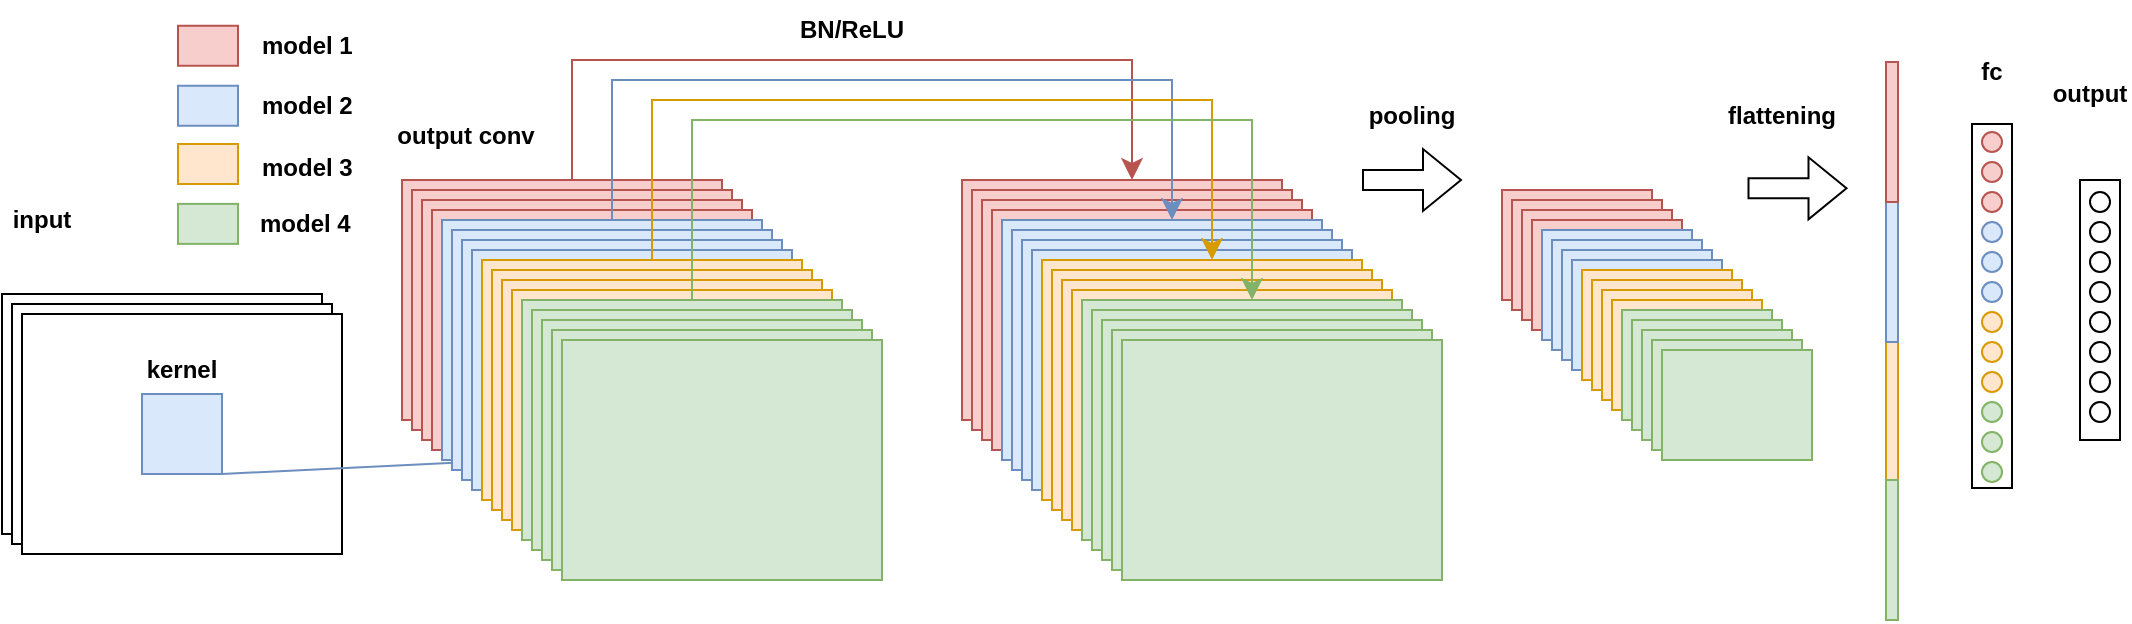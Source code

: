 <mxfile version="21.7.4" type="device">
  <diagram id="QJjx0-fPxzvcmYibJWj1" name="Page-1">
    <mxGraphModel dx="2336" dy="832" grid="1" gridSize="10" guides="1" tooltips="1" connect="1" arrows="1" fold="1" page="1" pageScale="1" pageWidth="827" pageHeight="583" math="0" shadow="0">
      <root>
        <mxCell id="0" />
        <mxCell id="1" parent="0" />
        <mxCell id="W2sZAfdM7DxVgBCfhYmm-91" value="" style="rounded=0;whiteSpace=wrap;html=1;" vertex="1" parent="1">
          <mxGeometry x="426" y="204" width="20" height="182" as="geometry" />
        </mxCell>
        <mxCell id="W2sZAfdM7DxVgBCfhYmm-24" value="" style="verticalLabelPosition=bottom;verticalAlign=top;html=1;shape=mxgraph.basic.layered_rect;dx=10;outlineConnect=0;whiteSpace=wrap;direction=west;" vertex="1" parent="1">
          <mxGeometry x="-559" y="289" width="170" height="130" as="geometry" />
        </mxCell>
        <mxCell id="W2sZAfdM7DxVgBCfhYmm-19" value="" style="rounded=0;whiteSpace=wrap;html=1;" vertex="1" parent="1">
          <mxGeometry x="-236.25" y="339" width="14.5" height="15" as="geometry" />
        </mxCell>
        <mxCell id="W2sZAfdM7DxVgBCfhYmm-12" value="" style="rounded=0;whiteSpace=wrap;html=1;" vertex="1" parent="1">
          <mxGeometry x="-220" y="314" width="20" height="20" as="geometry" />
        </mxCell>
        <mxCell id="4f-DMQIj-ya-iA7LCkDa-31" value="&lt;b&gt;input&lt;/b&gt;" style="text;html=1;strokeColor=none;fillColor=none;align=center;verticalAlign=middle;whiteSpace=wrap;rounded=0;" parent="1" vertex="1">
          <mxGeometry x="-559" y="237" width="40" height="30" as="geometry" />
        </mxCell>
        <mxCell id="4f-DMQIj-ya-iA7LCkDa-50" value="model 1" style="text;html=1;strokeColor=none;fillColor=none;align=left;verticalAlign=middle;whiteSpace=wrap;rounded=0;fontStyle=1" parent="1" vertex="1">
          <mxGeometry x="-431" y="153" width="56" height="23.88" as="geometry" />
        </mxCell>
        <mxCell id="4f-DMQIj-ya-iA7LCkDa-51" value="model 2" style="text;html=1;strokeColor=none;fillColor=none;align=left;verticalAlign=middle;whiteSpace=wrap;rounded=0;fontStyle=1" parent="1" vertex="1">
          <mxGeometry x="-431" y="183" width="56" height="23.88" as="geometry" />
        </mxCell>
        <mxCell id="4f-DMQIj-ya-iA7LCkDa-52" value="model 3" style="text;html=1;strokeColor=none;fillColor=none;align=left;verticalAlign=middle;whiteSpace=wrap;rounded=0;fontStyle=1" parent="1" vertex="1">
          <mxGeometry x="-431" y="214.06" width="56" height="23.88" as="geometry" />
        </mxCell>
        <mxCell id="4f-DMQIj-ya-iA7LCkDa-53" value="model 4" style="text;html=1;strokeColor=none;fillColor=none;align=left;verticalAlign=middle;whiteSpace=wrap;rounded=0;fontStyle=1" parent="1" vertex="1">
          <mxGeometry x="-432" y="242.06" width="57" height="23.88" as="geometry" />
        </mxCell>
        <mxCell id="W2sZAfdM7DxVgBCfhYmm-6" value="" style="verticalLabelPosition=bottom;verticalAlign=top;html=1;shape=mxgraph.basic.layered_rect;dx=10;outlineConnect=0;whiteSpace=wrap;direction=west;fillColor=#f8cecc;strokeColor=#b85450;" vertex="1" parent="1">
          <mxGeometry x="-359" y="232" width="170" height="130" as="geometry" />
        </mxCell>
        <mxCell id="W2sZAfdM7DxVgBCfhYmm-13" value="" style="rounded=0;whiteSpace=wrap;html=1;fillColor=#dae8fc;strokeColor=#6c8ebf;" vertex="1" parent="1">
          <mxGeometry x="-489" y="339" width="40" height="40" as="geometry" />
        </mxCell>
        <mxCell id="W2sZAfdM7DxVgBCfhYmm-23" value="" style="endArrow=none;html=1;rounded=0;exitX=1;exitY=1;exitDx=0;exitDy=0;fillColor=#dae8fc;strokeColor=#6c8ebf;" edge="1" parent="1" source="W2sZAfdM7DxVgBCfhYmm-13" target="W2sZAfdM7DxVgBCfhYmm-33">
          <mxGeometry width="50" height="50" relative="1" as="geometry">
            <mxPoint x="-234.25" y="467" as="sourcePoint" />
            <mxPoint x="-309" y="474" as="targetPoint" />
          </mxGeometry>
        </mxCell>
        <mxCell id="W2sZAfdM7DxVgBCfhYmm-25" value="&lt;b&gt;kernel&lt;/b&gt;" style="text;html=1;strokeColor=none;fillColor=none;align=center;verticalAlign=middle;whiteSpace=wrap;rounded=0;" vertex="1" parent="1">
          <mxGeometry x="-489" y="312" width="40" height="30" as="geometry" />
        </mxCell>
        <mxCell id="W2sZAfdM7DxVgBCfhYmm-27" value="" style="verticalLabelPosition=bottom;verticalAlign=top;html=1;shape=mxgraph.basic.layered_rect;dx=10;outlineConnect=0;whiteSpace=wrap;direction=west;fillColor=#f8cecc;strokeColor=#b85450;" vertex="1" parent="1">
          <mxGeometry x="-349" y="242" width="170" height="130" as="geometry" />
        </mxCell>
        <mxCell id="W2sZAfdM7DxVgBCfhYmm-28" value="" style="verticalLabelPosition=bottom;verticalAlign=top;html=1;shape=mxgraph.basic.layered_rect;dx=10;outlineConnect=0;whiteSpace=wrap;direction=west;fillColor=#dae8fc;strokeColor=#6c8ebf;" vertex="1" parent="1">
          <mxGeometry x="-339" y="252" width="170" height="130" as="geometry" />
        </mxCell>
        <mxCell id="W2sZAfdM7DxVgBCfhYmm-29" value="" style="verticalLabelPosition=bottom;verticalAlign=top;html=1;shape=mxgraph.basic.layered_rect;dx=10;outlineConnect=0;whiteSpace=wrap;direction=west;fillColor=#dae8fc;strokeColor=#6c8ebf;" vertex="1" parent="1">
          <mxGeometry x="-329" y="262" width="170" height="130" as="geometry" />
        </mxCell>
        <mxCell id="W2sZAfdM7DxVgBCfhYmm-30" value="" style="verticalLabelPosition=bottom;verticalAlign=top;html=1;shape=mxgraph.basic.layered_rect;dx=10;outlineConnect=0;whiteSpace=wrap;direction=west;fillColor=#ffe6cc;strokeColor=#d79b00;" vertex="1" parent="1">
          <mxGeometry x="-319" y="272" width="170" height="130" as="geometry" />
        </mxCell>
        <mxCell id="W2sZAfdM7DxVgBCfhYmm-31" value="" style="verticalLabelPosition=bottom;verticalAlign=top;html=1;shape=mxgraph.basic.layered_rect;dx=10;outlineConnect=0;whiteSpace=wrap;direction=west;fillColor=#ffe6cc;strokeColor=#d79b00;" vertex="1" parent="1">
          <mxGeometry x="-309" y="282" width="170" height="130" as="geometry" />
        </mxCell>
        <mxCell id="W2sZAfdM7DxVgBCfhYmm-32" value="" style="verticalLabelPosition=bottom;verticalAlign=top;html=1;shape=mxgraph.basic.layered_rect;dx=10;outlineConnect=0;whiteSpace=wrap;direction=west;fillColor=#d5e8d4;strokeColor=#82b366;" vertex="1" parent="1">
          <mxGeometry x="-299" y="292" width="170" height="130" as="geometry" />
        </mxCell>
        <mxCell id="W2sZAfdM7DxVgBCfhYmm-33" value="" style="verticalLabelPosition=bottom;verticalAlign=top;html=1;shape=mxgraph.basic.layered_rect;dx=10;outlineConnect=0;whiteSpace=wrap;direction=west;fillColor=#d5e8d4;strokeColor=#82b366;" vertex="1" parent="1">
          <mxGeometry x="-289" y="302" width="170" height="130" as="geometry" />
        </mxCell>
        <mxCell id="W2sZAfdM7DxVgBCfhYmm-36" value="&lt;b&gt;output conv&lt;/b&gt;" style="text;html=1;strokeColor=none;fillColor=none;align=center;verticalAlign=middle;whiteSpace=wrap;rounded=0;" vertex="1" parent="1">
          <mxGeometry x="-372" y="195" width="90" height="30" as="geometry" />
        </mxCell>
        <mxCell id="W2sZAfdM7DxVgBCfhYmm-38" value="" style="rounded=0;whiteSpace=wrap;html=1;" vertex="1" parent="1">
          <mxGeometry x="43.75" y="339" width="14.5" height="15" as="geometry" />
        </mxCell>
        <mxCell id="W2sZAfdM7DxVgBCfhYmm-39" value="" style="rounded=0;whiteSpace=wrap;html=1;" vertex="1" parent="1">
          <mxGeometry x="60" y="314" width="20" height="20" as="geometry" />
        </mxCell>
        <mxCell id="W2sZAfdM7DxVgBCfhYmm-40" value="" style="verticalLabelPosition=bottom;verticalAlign=top;html=1;shape=mxgraph.basic.layered_rect;dx=10;outlineConnect=0;whiteSpace=wrap;direction=west;fillColor=#f8cecc;strokeColor=#b85450;" vertex="1" parent="1">
          <mxGeometry x="-79" y="232" width="170" height="130" as="geometry" />
        </mxCell>
        <mxCell id="W2sZAfdM7DxVgBCfhYmm-41" value="" style="verticalLabelPosition=bottom;verticalAlign=top;html=1;shape=mxgraph.basic.layered_rect;dx=10;outlineConnect=0;whiteSpace=wrap;direction=west;fillColor=#f8cecc;strokeColor=#b85450;" vertex="1" parent="1">
          <mxGeometry x="-69" y="242" width="170" height="130" as="geometry" />
        </mxCell>
        <mxCell id="W2sZAfdM7DxVgBCfhYmm-42" value="" style="verticalLabelPosition=bottom;verticalAlign=top;html=1;shape=mxgraph.basic.layered_rect;dx=10;outlineConnect=0;whiteSpace=wrap;direction=west;fillColor=#dae8fc;strokeColor=#6c8ebf;" vertex="1" parent="1">
          <mxGeometry x="-59" y="252" width="170" height="130" as="geometry" />
        </mxCell>
        <mxCell id="W2sZAfdM7DxVgBCfhYmm-43" value="" style="verticalLabelPosition=bottom;verticalAlign=top;html=1;shape=mxgraph.basic.layered_rect;dx=10;outlineConnect=0;whiteSpace=wrap;direction=west;fillColor=#dae8fc;strokeColor=#6c8ebf;" vertex="1" parent="1">
          <mxGeometry x="-49" y="262" width="170" height="130" as="geometry" />
        </mxCell>
        <mxCell id="W2sZAfdM7DxVgBCfhYmm-44" value="" style="verticalLabelPosition=bottom;verticalAlign=top;html=1;shape=mxgraph.basic.layered_rect;dx=10;outlineConnect=0;whiteSpace=wrap;direction=west;fillColor=#ffe6cc;strokeColor=#d79b00;" vertex="1" parent="1">
          <mxGeometry x="-39" y="272" width="170" height="130" as="geometry" />
        </mxCell>
        <mxCell id="W2sZAfdM7DxVgBCfhYmm-45" value="" style="verticalLabelPosition=bottom;verticalAlign=top;html=1;shape=mxgraph.basic.layered_rect;dx=10;outlineConnect=0;whiteSpace=wrap;direction=west;fillColor=#ffe6cc;strokeColor=#d79b00;" vertex="1" parent="1">
          <mxGeometry x="-29" y="282" width="170" height="130" as="geometry" />
        </mxCell>
        <mxCell id="W2sZAfdM7DxVgBCfhYmm-46" value="" style="verticalLabelPosition=bottom;verticalAlign=top;html=1;shape=mxgraph.basic.layered_rect;dx=10;outlineConnect=0;whiteSpace=wrap;direction=west;fillColor=#d5e8d4;strokeColor=#82b366;" vertex="1" parent="1">
          <mxGeometry x="-19" y="292" width="170" height="130" as="geometry" />
        </mxCell>
        <mxCell id="W2sZAfdM7DxVgBCfhYmm-47" value="" style="verticalLabelPosition=bottom;verticalAlign=top;html=1;shape=mxgraph.basic.layered_rect;dx=10;outlineConnect=0;whiteSpace=wrap;direction=west;fillColor=#d5e8d4;strokeColor=#82b366;" vertex="1" parent="1">
          <mxGeometry x="-9" y="302" width="170" height="130" as="geometry" />
        </mxCell>
        <mxCell id="W2sZAfdM7DxVgBCfhYmm-52" value="" style="edgeStyle=elbowEdgeStyle;elbow=horizontal;endArrow=classic;html=1;curved=0;rounded=0;endSize=8;startSize=8;fillColor=#f8cecc;strokeColor=#b85450;" edge="1" parent="1" source="W2sZAfdM7DxVgBCfhYmm-6" target="W2sZAfdM7DxVgBCfhYmm-40">
          <mxGeometry width="50" height="50" relative="1" as="geometry">
            <mxPoint x="-59" y="282" as="sourcePoint" />
            <mxPoint x="-9" y="232" as="targetPoint" />
            <Array as="points">
              <mxPoint x="-119" y="172" />
            </Array>
          </mxGeometry>
        </mxCell>
        <mxCell id="W2sZAfdM7DxVgBCfhYmm-53" value="" style="edgeStyle=elbowEdgeStyle;elbow=horizontal;endArrow=classic;html=1;curved=0;rounded=0;endSize=8;startSize=8;fillColor=#dae8fc;strokeColor=#6c8ebf;" edge="1" parent="1" source="W2sZAfdM7DxVgBCfhYmm-28" target="W2sZAfdM7DxVgBCfhYmm-42">
          <mxGeometry width="50" height="50" relative="1" as="geometry">
            <mxPoint x="-264" y="242" as="sourcePoint" />
            <mxPoint x="16" y="242" as="targetPoint" />
            <Array as="points">
              <mxPoint x="-109" y="182" />
            </Array>
          </mxGeometry>
        </mxCell>
        <mxCell id="W2sZAfdM7DxVgBCfhYmm-54" value="" style="edgeStyle=elbowEdgeStyle;elbow=horizontal;endArrow=classic;html=1;curved=0;rounded=0;endSize=8;startSize=8;fillColor=#ffe6cc;strokeColor=#d79b00;" edge="1" parent="1" source="W2sZAfdM7DxVgBCfhYmm-30" target="W2sZAfdM7DxVgBCfhYmm-44">
          <mxGeometry width="50" height="50" relative="1" as="geometry">
            <mxPoint x="-244" y="262" as="sourcePoint" />
            <mxPoint x="36" y="262" as="targetPoint" />
            <Array as="points">
              <mxPoint x="-99" y="192" />
            </Array>
          </mxGeometry>
        </mxCell>
        <mxCell id="W2sZAfdM7DxVgBCfhYmm-55" value="" style="edgeStyle=elbowEdgeStyle;elbow=horizontal;endArrow=classic;html=1;curved=0;rounded=0;endSize=8;startSize=8;fillColor=#d5e8d4;strokeColor=#82b366;" edge="1" parent="1" source="W2sZAfdM7DxVgBCfhYmm-32" target="W2sZAfdM7DxVgBCfhYmm-46">
          <mxGeometry width="50" height="50" relative="1" as="geometry">
            <mxPoint x="-224" y="282" as="sourcePoint" />
            <mxPoint x="56" y="282" as="targetPoint" />
            <Array as="points">
              <mxPoint x="-89" y="202" />
            </Array>
          </mxGeometry>
        </mxCell>
        <mxCell id="W2sZAfdM7DxVgBCfhYmm-56" value="&lt;b&gt;BN/ReLU&lt;/b&gt;" style="text;html=1;strokeColor=none;fillColor=none;align=center;verticalAlign=middle;whiteSpace=wrap;rounded=0;" vertex="1" parent="1">
          <mxGeometry x="-179" y="142.06" width="90" height="30" as="geometry" />
        </mxCell>
        <mxCell id="W2sZAfdM7DxVgBCfhYmm-57" value="" style="rounded=0;whiteSpace=wrap;html=1;" vertex="1" parent="1">
          <mxGeometry x="313.75" y="344" width="14.5" height="15" as="geometry" />
        </mxCell>
        <mxCell id="W2sZAfdM7DxVgBCfhYmm-59" value="" style="verticalLabelPosition=bottom;verticalAlign=top;html=1;shape=mxgraph.basic.layered_rect;dx=10;outlineConnect=0;whiteSpace=wrap;direction=west;fillColor=#f8cecc;strokeColor=#b85450;" vertex="1" parent="1">
          <mxGeometry x="191" y="237" width="85" height="65" as="geometry" />
        </mxCell>
        <mxCell id="W2sZAfdM7DxVgBCfhYmm-60" value="" style="verticalLabelPosition=bottom;verticalAlign=top;html=1;shape=mxgraph.basic.layered_rect;dx=10;outlineConnect=0;whiteSpace=wrap;direction=west;fillColor=#f8cecc;strokeColor=#b85450;" vertex="1" parent="1">
          <mxGeometry x="201" y="247" width="85" height="65" as="geometry" />
        </mxCell>
        <mxCell id="W2sZAfdM7DxVgBCfhYmm-61" value="" style="verticalLabelPosition=bottom;verticalAlign=top;html=1;shape=mxgraph.basic.layered_rect;dx=10;outlineConnect=0;whiteSpace=wrap;direction=west;fillColor=#dae8fc;strokeColor=#6c8ebf;" vertex="1" parent="1">
          <mxGeometry x="211" y="257" width="85" height="65" as="geometry" />
        </mxCell>
        <mxCell id="W2sZAfdM7DxVgBCfhYmm-62" value="" style="verticalLabelPosition=bottom;verticalAlign=top;html=1;shape=mxgraph.basic.layered_rect;dx=10;outlineConnect=0;whiteSpace=wrap;direction=west;fillColor=#dae8fc;strokeColor=#6c8ebf;" vertex="1" parent="1">
          <mxGeometry x="221" y="267" width="85" height="65" as="geometry" />
        </mxCell>
        <mxCell id="W2sZAfdM7DxVgBCfhYmm-63" value="" style="verticalLabelPosition=bottom;verticalAlign=top;html=1;shape=mxgraph.basic.layered_rect;dx=10;outlineConnect=0;whiteSpace=wrap;direction=west;fillColor=#ffe6cc;strokeColor=#d79b00;" vertex="1" parent="1">
          <mxGeometry x="231" y="277" width="85" height="65" as="geometry" />
        </mxCell>
        <mxCell id="W2sZAfdM7DxVgBCfhYmm-64" value="" style="verticalLabelPosition=bottom;verticalAlign=top;html=1;shape=mxgraph.basic.layered_rect;dx=10;outlineConnect=0;whiteSpace=wrap;direction=west;fillColor=#ffe6cc;strokeColor=#d79b00;" vertex="1" parent="1">
          <mxGeometry x="241" y="287" width="85" height="65" as="geometry" />
        </mxCell>
        <mxCell id="W2sZAfdM7DxVgBCfhYmm-65" value="" style="verticalLabelPosition=bottom;verticalAlign=top;html=1;shape=mxgraph.basic.layered_rect;dx=10;outlineConnect=0;whiteSpace=wrap;direction=west;fillColor=#d5e8d4;strokeColor=#82b366;" vertex="1" parent="1">
          <mxGeometry x="251" y="297" width="85" height="65" as="geometry" />
        </mxCell>
        <mxCell id="W2sZAfdM7DxVgBCfhYmm-66" value="" style="verticalLabelPosition=bottom;verticalAlign=top;html=1;shape=mxgraph.basic.layered_rect;dx=10;outlineConnect=0;whiteSpace=wrap;direction=west;fillColor=#d5e8d4;strokeColor=#82b366;" vertex="1" parent="1">
          <mxGeometry x="261" y="307" width="85" height="65" as="geometry" />
        </mxCell>
        <mxCell id="W2sZAfdM7DxVgBCfhYmm-67" value="&lt;b&gt;pooling&lt;/b&gt;" style="text;html=1;strokeColor=none;fillColor=none;align=center;verticalAlign=middle;whiteSpace=wrap;rounded=0;" vertex="1" parent="1">
          <mxGeometry x="101" y="184.94" width="90" height="30" as="geometry" />
        </mxCell>
        <mxCell id="W2sZAfdM7DxVgBCfhYmm-68" value="" style="shape=flexArrow;endArrow=classic;html=1;rounded=0;" edge="1" parent="1">
          <mxGeometry width="50" height="50" relative="1" as="geometry">
            <mxPoint x="121" y="232.0" as="sourcePoint" />
            <mxPoint x="171" y="232.0" as="targetPoint" />
          </mxGeometry>
        </mxCell>
        <mxCell id="W2sZAfdM7DxVgBCfhYmm-69" value="" style="shape=flexArrow;endArrow=classic;html=1;rounded=0;" edge="1" parent="1">
          <mxGeometry width="50" height="50" relative="1" as="geometry">
            <mxPoint x="313.75" y="236.17" as="sourcePoint" />
            <mxPoint x="363.75" y="236.17" as="targetPoint" />
          </mxGeometry>
        </mxCell>
        <mxCell id="W2sZAfdM7DxVgBCfhYmm-70" value="&lt;b&gt;flattening&lt;/b&gt;" style="text;html=1;strokeColor=none;fillColor=none;align=center;verticalAlign=middle;whiteSpace=wrap;rounded=0;" vertex="1" parent="1">
          <mxGeometry x="286" y="184.94" width="90" height="30" as="geometry" />
        </mxCell>
        <mxCell id="W2sZAfdM7DxVgBCfhYmm-71" value="" style="rounded=0;whiteSpace=wrap;html=1;fillColor=#ffe6cc;strokeColor=#d79b00;" vertex="1" parent="1">
          <mxGeometry x="383" y="312" width="6" height="70" as="geometry" />
        </mxCell>
        <mxCell id="W2sZAfdM7DxVgBCfhYmm-72" value="" style="rounded=0;whiteSpace=wrap;html=1;fillColor=#dae8fc;strokeColor=#6c8ebf;" vertex="1" parent="1">
          <mxGeometry x="383" y="243" width="6" height="70" as="geometry" />
        </mxCell>
        <mxCell id="W2sZAfdM7DxVgBCfhYmm-73" value="" style="rounded=0;whiteSpace=wrap;html=1;fillColor=#f8cecc;strokeColor=#b85450;" vertex="1" parent="1">
          <mxGeometry x="383" y="173" width="6" height="70" as="geometry" />
        </mxCell>
        <mxCell id="W2sZAfdM7DxVgBCfhYmm-74" value="" style="rounded=0;whiteSpace=wrap;html=1;fillColor=#d5e8d4;strokeColor=#82b366;" vertex="1" parent="1">
          <mxGeometry x="383" y="382" width="6" height="70" as="geometry" />
        </mxCell>
        <mxCell id="W2sZAfdM7DxVgBCfhYmm-75" value="" style="rounded=0;whiteSpace=wrap;html=1;fillColor=#f8cecc;strokeColor=#b85450;" vertex="1" parent="1">
          <mxGeometry x="-471" y="154.88" width="30" height="20" as="geometry" />
        </mxCell>
        <mxCell id="W2sZAfdM7DxVgBCfhYmm-76" value="" style="rounded=0;whiteSpace=wrap;html=1;fillColor=#dae8fc;strokeColor=#6c8ebf;" vertex="1" parent="1">
          <mxGeometry x="-471" y="184.88" width="30" height="20" as="geometry" />
        </mxCell>
        <mxCell id="W2sZAfdM7DxVgBCfhYmm-77" value="" style="rounded=0;whiteSpace=wrap;html=1;fillColor=#ffe6cc;strokeColor=#d79b00;" vertex="1" parent="1">
          <mxGeometry x="-471" y="214" width="30" height="20" as="geometry" />
        </mxCell>
        <mxCell id="W2sZAfdM7DxVgBCfhYmm-78" value="" style="rounded=0;whiteSpace=wrap;html=1;fillColor=#d5e8d4;strokeColor=#82b366;" vertex="1" parent="1">
          <mxGeometry x="-471" y="243.94" width="30" height="20" as="geometry" />
        </mxCell>
        <mxCell id="W2sZAfdM7DxVgBCfhYmm-79" value="" style="ellipse;whiteSpace=wrap;html=1;aspect=fixed;fillColor=#f8cecc;strokeColor=#b85450;" vertex="1" parent="1">
          <mxGeometry x="431" y="208" width="10" height="10" as="geometry" />
        </mxCell>
        <mxCell id="W2sZAfdM7DxVgBCfhYmm-80" value="" style="ellipse;whiteSpace=wrap;html=1;aspect=fixed;fillColor=#f8cecc;strokeColor=#b85450;" vertex="1" parent="1">
          <mxGeometry x="431" y="223" width="10" height="10" as="geometry" />
        </mxCell>
        <mxCell id="W2sZAfdM7DxVgBCfhYmm-81" value="" style="ellipse;whiteSpace=wrap;html=1;aspect=fixed;fillColor=#f8cecc;strokeColor=#b85450;" vertex="1" parent="1">
          <mxGeometry x="431" y="238" width="10" height="10" as="geometry" />
        </mxCell>
        <mxCell id="W2sZAfdM7DxVgBCfhYmm-82" value="" style="ellipse;whiteSpace=wrap;html=1;aspect=fixed;fillColor=#dae8fc;strokeColor=#6c8ebf;" vertex="1" parent="1">
          <mxGeometry x="431" y="253" width="10" height="10" as="geometry" />
        </mxCell>
        <mxCell id="W2sZAfdM7DxVgBCfhYmm-83" value="" style="ellipse;whiteSpace=wrap;html=1;aspect=fixed;fillColor=#dae8fc;strokeColor=#6c8ebf;" vertex="1" parent="1">
          <mxGeometry x="431" y="268" width="10" height="10" as="geometry" />
        </mxCell>
        <mxCell id="W2sZAfdM7DxVgBCfhYmm-84" value="" style="ellipse;whiteSpace=wrap;html=1;aspect=fixed;fillColor=#dae8fc;strokeColor=#6c8ebf;" vertex="1" parent="1">
          <mxGeometry x="431" y="283" width="10" height="10" as="geometry" />
        </mxCell>
        <mxCell id="W2sZAfdM7DxVgBCfhYmm-85" value="" style="ellipse;whiteSpace=wrap;html=1;aspect=fixed;fillColor=#ffe6cc;strokeColor=#d79b00;" vertex="1" parent="1">
          <mxGeometry x="431" y="298" width="10" height="10" as="geometry" />
        </mxCell>
        <mxCell id="W2sZAfdM7DxVgBCfhYmm-86" value="" style="ellipse;whiteSpace=wrap;html=1;aspect=fixed;fillColor=#ffe6cc;strokeColor=#d79b00;" vertex="1" parent="1">
          <mxGeometry x="431" y="313" width="10" height="10" as="geometry" />
        </mxCell>
        <mxCell id="W2sZAfdM7DxVgBCfhYmm-87" value="" style="ellipse;whiteSpace=wrap;html=1;aspect=fixed;fillColor=#ffe6cc;strokeColor=#d79b00;" vertex="1" parent="1">
          <mxGeometry x="431" y="328" width="10" height="10" as="geometry" />
        </mxCell>
        <mxCell id="W2sZAfdM7DxVgBCfhYmm-88" value="" style="ellipse;whiteSpace=wrap;html=1;aspect=fixed;fillColor=#d5e8d4;strokeColor=#82b366;" vertex="1" parent="1">
          <mxGeometry x="431" y="343" width="10" height="10" as="geometry" />
        </mxCell>
        <mxCell id="W2sZAfdM7DxVgBCfhYmm-89" value="" style="ellipse;whiteSpace=wrap;html=1;aspect=fixed;fillColor=#d5e8d4;strokeColor=#82b366;" vertex="1" parent="1">
          <mxGeometry x="431" y="358" width="10" height="10" as="geometry" />
        </mxCell>
        <mxCell id="W2sZAfdM7DxVgBCfhYmm-90" value="" style="ellipse;whiteSpace=wrap;html=1;aspect=fixed;fillColor=#d5e8d4;strokeColor=#82b366;" vertex="1" parent="1">
          <mxGeometry x="431" y="373" width="10" height="10" as="geometry" />
        </mxCell>
        <mxCell id="W2sZAfdM7DxVgBCfhYmm-92" value="&lt;b&gt;fc&lt;/b&gt;" style="text;html=1;strokeColor=none;fillColor=none;align=center;verticalAlign=middle;whiteSpace=wrap;rounded=0;" vertex="1" parent="1">
          <mxGeometry x="416" y="162.94" width="40" height="30" as="geometry" />
        </mxCell>
        <mxCell id="W2sZAfdM7DxVgBCfhYmm-94" value="" style="rounded=0;whiteSpace=wrap;html=1;" vertex="1" parent="1">
          <mxGeometry x="480" y="232" width="20" height="130" as="geometry" />
        </mxCell>
        <mxCell id="W2sZAfdM7DxVgBCfhYmm-97" value="" style="ellipse;whiteSpace=wrap;html=1;aspect=fixed;" vertex="1" parent="1">
          <mxGeometry x="485" y="238" width="10" height="10" as="geometry" />
        </mxCell>
        <mxCell id="W2sZAfdM7DxVgBCfhYmm-98" value="" style="ellipse;whiteSpace=wrap;html=1;aspect=fixed;" vertex="1" parent="1">
          <mxGeometry x="485" y="253" width="10" height="10" as="geometry" />
        </mxCell>
        <mxCell id="W2sZAfdM7DxVgBCfhYmm-99" value="" style="ellipse;whiteSpace=wrap;html=1;aspect=fixed;" vertex="1" parent="1">
          <mxGeometry x="485" y="268" width="10" height="10" as="geometry" />
        </mxCell>
        <mxCell id="W2sZAfdM7DxVgBCfhYmm-100" value="" style="ellipse;whiteSpace=wrap;html=1;aspect=fixed;" vertex="1" parent="1">
          <mxGeometry x="485" y="283" width="10" height="10" as="geometry" />
        </mxCell>
        <mxCell id="W2sZAfdM7DxVgBCfhYmm-101" value="" style="ellipse;whiteSpace=wrap;html=1;aspect=fixed;" vertex="1" parent="1">
          <mxGeometry x="485" y="298" width="10" height="10" as="geometry" />
        </mxCell>
        <mxCell id="W2sZAfdM7DxVgBCfhYmm-102" value="" style="ellipse;whiteSpace=wrap;html=1;aspect=fixed;" vertex="1" parent="1">
          <mxGeometry x="485" y="313" width="10" height="10" as="geometry" />
        </mxCell>
        <mxCell id="W2sZAfdM7DxVgBCfhYmm-103" value="" style="ellipse;whiteSpace=wrap;html=1;aspect=fixed;" vertex="1" parent="1">
          <mxGeometry x="485" y="328" width="10" height="10" as="geometry" />
        </mxCell>
        <mxCell id="W2sZAfdM7DxVgBCfhYmm-104" value="" style="ellipse;whiteSpace=wrap;html=1;aspect=fixed;" vertex="1" parent="1">
          <mxGeometry x="485" y="343" width="10" height="10" as="geometry" />
        </mxCell>
        <mxCell id="W2sZAfdM7DxVgBCfhYmm-107" value="&lt;b&gt;output&lt;/b&gt;" style="text;html=1;strokeColor=none;fillColor=none;align=center;verticalAlign=middle;whiteSpace=wrap;rounded=0;" vertex="1" parent="1">
          <mxGeometry x="465" y="173.94" width="40" height="30" as="geometry" />
        </mxCell>
      </root>
    </mxGraphModel>
  </diagram>
</mxfile>
